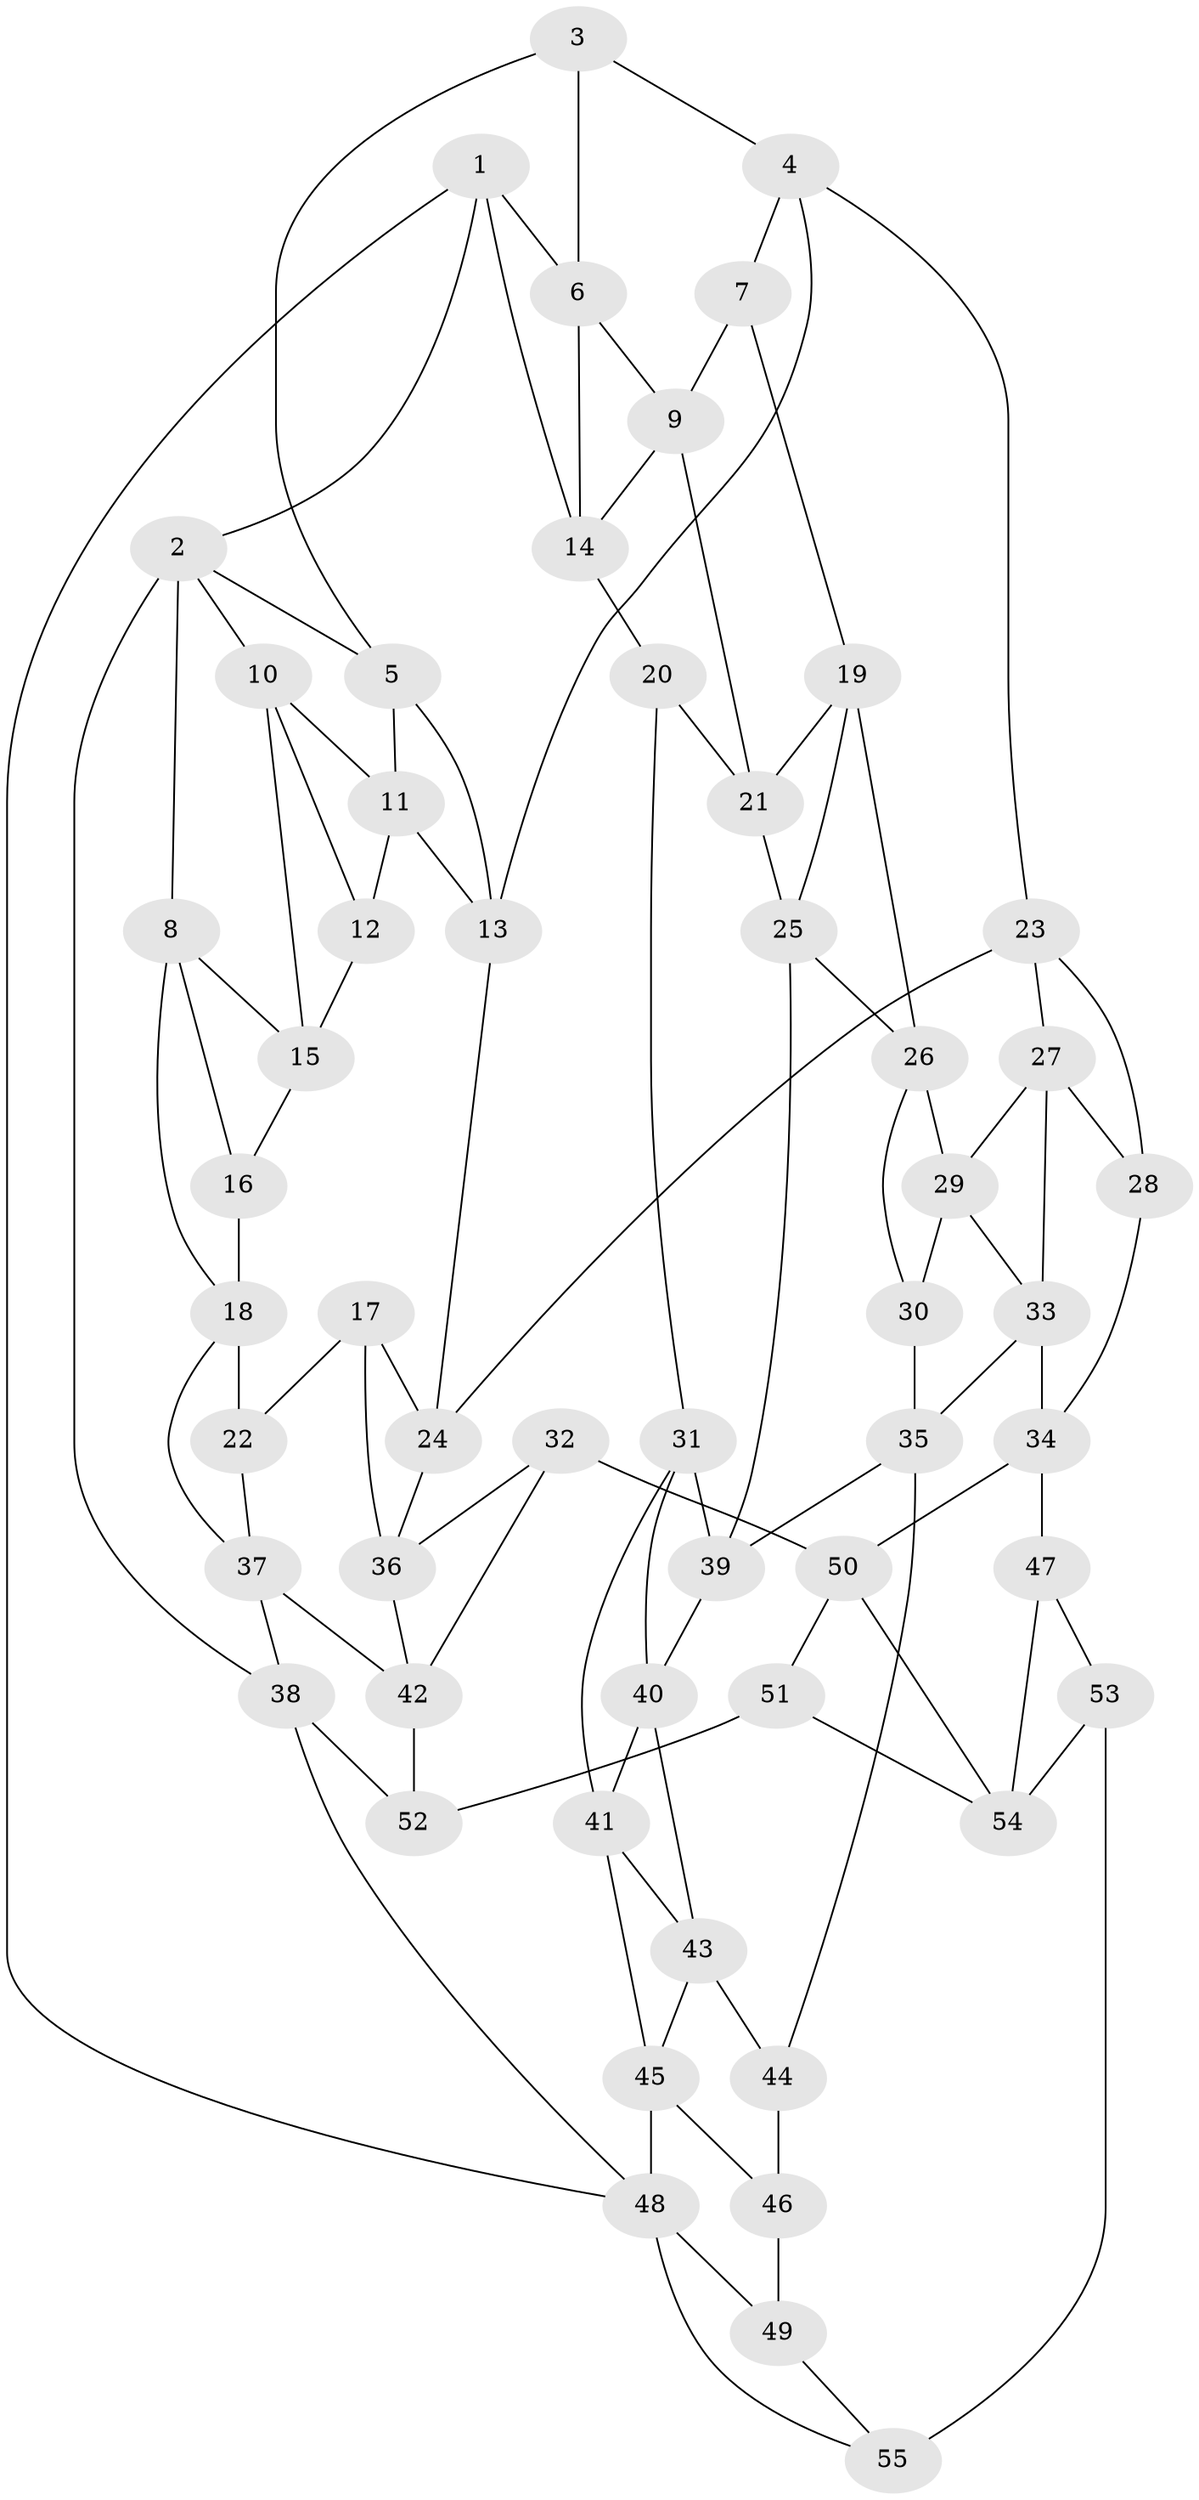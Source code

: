 // original degree distribution, {3: 0.01818181818181818, 5: 0.509090909090909, 6: 0.22727272727272727, 4: 0.24545454545454545}
// Generated by graph-tools (version 1.1) at 2025/03/03/09/25 03:03:20]
// undirected, 55 vertices, 102 edges
graph export_dot {
graph [start="1"]
  node [color=gray90,style=filled];
  1;
  2;
  3;
  4;
  5;
  6;
  7;
  8;
  9;
  10;
  11;
  12;
  13;
  14;
  15;
  16;
  17;
  18;
  19;
  20;
  21;
  22;
  23;
  24;
  25;
  26;
  27;
  28;
  29;
  30;
  31;
  32;
  33;
  34;
  35;
  36;
  37;
  38;
  39;
  40;
  41;
  42;
  43;
  44;
  45;
  46;
  47;
  48;
  49;
  50;
  51;
  52;
  53;
  54;
  55;
  1 -- 2 [weight=1.0];
  1 -- 6 [weight=2.0];
  1 -- 14 [weight=1.0];
  1 -- 48 [weight=1.0];
  2 -- 5 [weight=1.0];
  2 -- 8 [weight=1.0];
  2 -- 10 [weight=1.0];
  2 -- 38 [weight=1.0];
  3 -- 4 [weight=1.0];
  3 -- 5 [weight=1.0];
  3 -- 6 [weight=1.0];
  4 -- 7 [weight=1.0];
  4 -- 13 [weight=1.0];
  4 -- 23 [weight=1.0];
  5 -- 11 [weight=1.0];
  5 -- 13 [weight=1.0];
  6 -- 9 [weight=1.0];
  6 -- 14 [weight=1.0];
  7 -- 9 [weight=1.0];
  7 -- 19 [weight=1.0];
  8 -- 15 [weight=1.0];
  8 -- 16 [weight=1.0];
  8 -- 18 [weight=1.0];
  9 -- 14 [weight=1.0];
  9 -- 21 [weight=1.0];
  10 -- 11 [weight=1.0];
  10 -- 12 [weight=1.0];
  10 -- 15 [weight=1.0];
  11 -- 12 [weight=1.0];
  11 -- 13 [weight=1.0];
  12 -- 15 [weight=1.0];
  13 -- 24 [weight=1.0];
  14 -- 20 [weight=1.0];
  15 -- 16 [weight=1.0];
  16 -- 18 [weight=2.0];
  17 -- 22 [weight=1.0];
  17 -- 24 [weight=1.0];
  17 -- 36 [weight=1.0];
  18 -- 22 [weight=2.0];
  18 -- 37 [weight=1.0];
  19 -- 21 [weight=1.0];
  19 -- 25 [weight=1.0];
  19 -- 26 [weight=1.0];
  20 -- 21 [weight=1.0];
  20 -- 31 [weight=1.0];
  21 -- 25 [weight=1.0];
  22 -- 37 [weight=1.0];
  23 -- 24 [weight=1.0];
  23 -- 27 [weight=1.0];
  23 -- 28 [weight=1.0];
  24 -- 36 [weight=1.0];
  25 -- 26 [weight=1.0];
  25 -- 39 [weight=1.0];
  26 -- 29 [weight=1.0];
  26 -- 30 [weight=1.0];
  27 -- 28 [weight=1.0];
  27 -- 29 [weight=1.0];
  27 -- 33 [weight=1.0];
  28 -- 34 [weight=1.0];
  29 -- 30 [weight=1.0];
  29 -- 33 [weight=1.0];
  30 -- 35 [weight=1.0];
  31 -- 39 [weight=1.0];
  31 -- 40 [weight=1.0];
  31 -- 41 [weight=1.0];
  32 -- 36 [weight=1.0];
  32 -- 42 [weight=1.0];
  32 -- 50 [weight=1.0];
  33 -- 34 [weight=1.0];
  33 -- 35 [weight=1.0];
  34 -- 47 [weight=1.0];
  34 -- 50 [weight=1.0];
  35 -- 39 [weight=1.0];
  35 -- 44 [weight=1.0];
  36 -- 42 [weight=1.0];
  37 -- 38 [weight=1.0];
  37 -- 42 [weight=1.0];
  38 -- 48 [weight=1.0];
  38 -- 52 [weight=2.0];
  39 -- 40 [weight=1.0];
  40 -- 41 [weight=1.0];
  40 -- 43 [weight=1.0];
  41 -- 43 [weight=1.0];
  41 -- 45 [weight=1.0];
  42 -- 52 [weight=1.0];
  43 -- 44 [weight=1.0];
  43 -- 45 [weight=1.0];
  44 -- 46 [weight=1.0];
  45 -- 46 [weight=1.0];
  45 -- 48 [weight=1.0];
  46 -- 49 [weight=2.0];
  47 -- 53 [weight=1.0];
  47 -- 54 [weight=1.0];
  48 -- 49 [weight=1.0];
  48 -- 55 [weight=1.0];
  49 -- 55 [weight=1.0];
  50 -- 51 [weight=1.0];
  50 -- 54 [weight=1.0];
  51 -- 52 [weight=2.0];
  51 -- 54 [weight=1.0];
  53 -- 54 [weight=1.0];
  53 -- 55 [weight=2.0];
}
